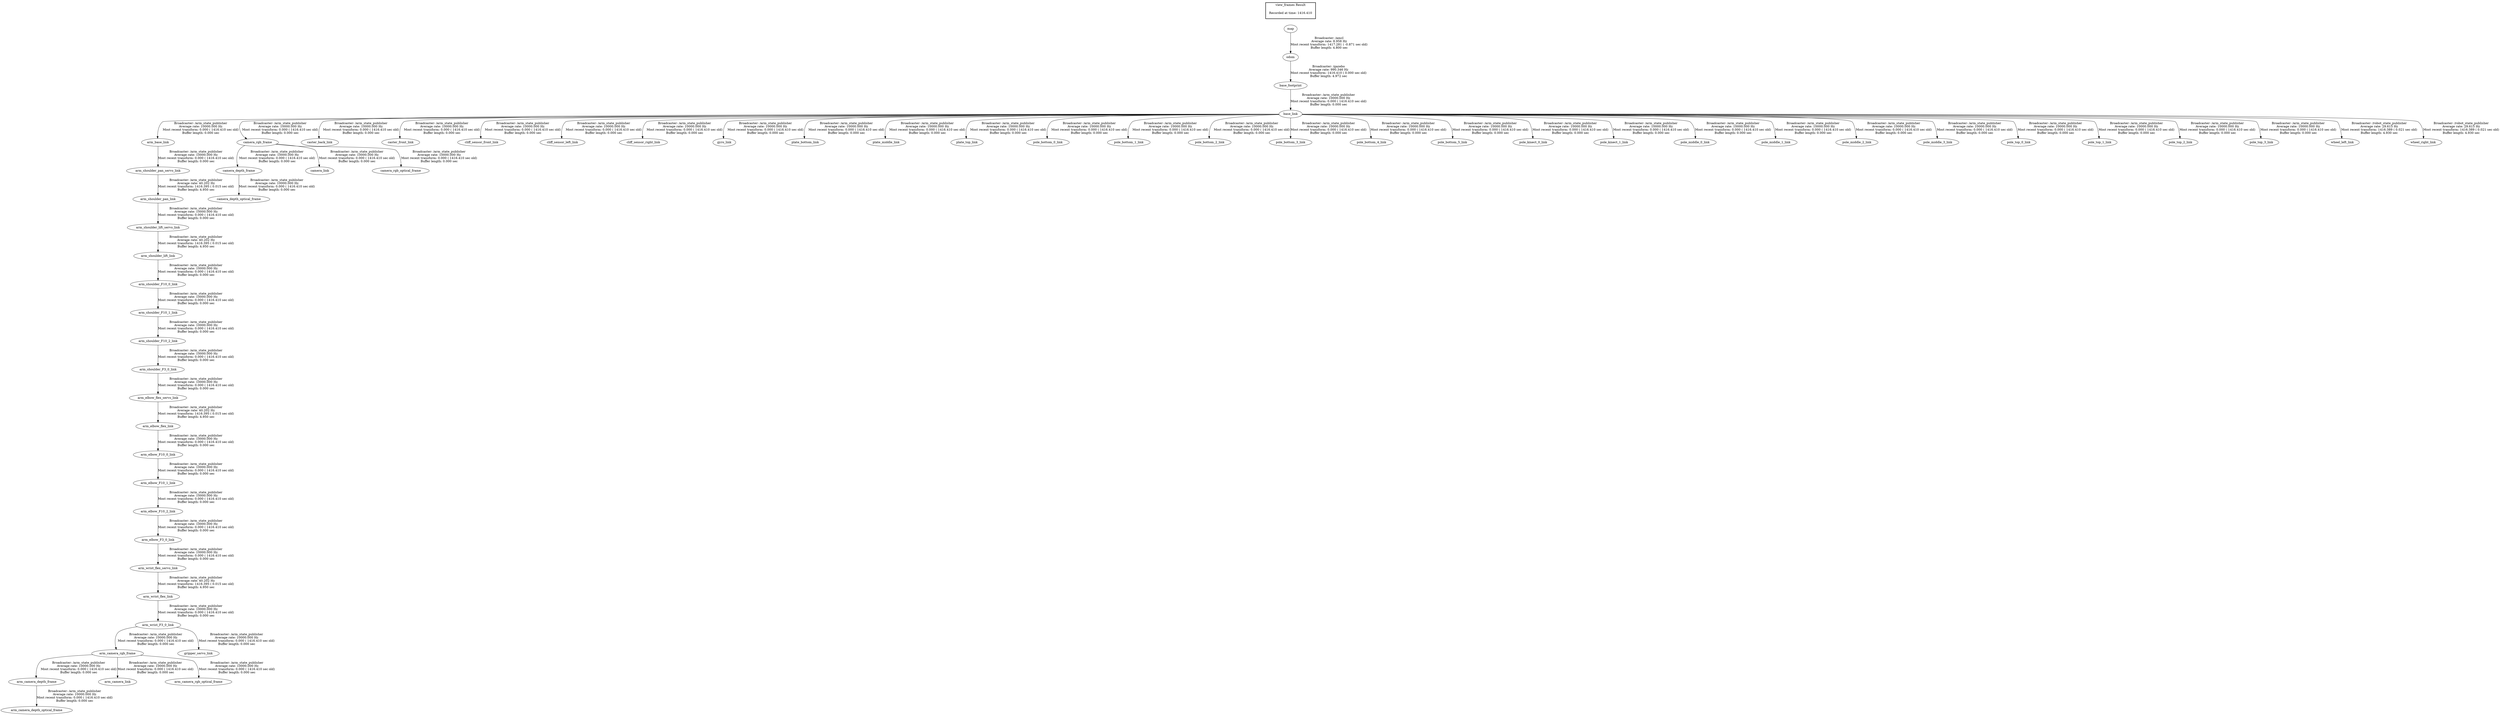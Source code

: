 digraph G {
"base_link" -> "arm_base_link"[label="Broadcaster: /arm_state_publisher\nAverage rate: 10000.000 Hz\nMost recent transform: 0.000 ( 1416.410 sec old)\nBuffer length: 0.000 sec\n"];
"base_footprint" -> "base_link"[label="Broadcaster: /arm_state_publisher\nAverage rate: 10000.000 Hz\nMost recent transform: 0.000 ( 1416.410 sec old)\nBuffer length: 0.000 sec\n"];
"arm_camera_rgb_frame" -> "arm_camera_depth_frame"[label="Broadcaster: /arm_state_publisher\nAverage rate: 10000.000 Hz\nMost recent transform: 0.000 ( 1416.410 sec old)\nBuffer length: 0.000 sec\n"];
"arm_wrist_F3_0_link" -> "arm_camera_rgb_frame"[label="Broadcaster: /arm_state_publisher\nAverage rate: 10000.000 Hz\nMost recent transform: 0.000 ( 1416.410 sec old)\nBuffer length: 0.000 sec\n"];
"arm_camera_depth_frame" -> "arm_camera_depth_optical_frame"[label="Broadcaster: /arm_state_publisher\nAverage rate: 10000.000 Hz\nMost recent transform: 0.000 ( 1416.410 sec old)\nBuffer length: 0.000 sec\n"];
"arm_camera_rgb_frame" -> "arm_camera_link"[label="Broadcaster: /arm_state_publisher\nAverage rate: 10000.000 Hz\nMost recent transform: 0.000 ( 1416.410 sec old)\nBuffer length: 0.000 sec\n"];
"arm_wrist_flex_link" -> "arm_wrist_F3_0_link"[label="Broadcaster: /arm_state_publisher\nAverage rate: 10000.000 Hz\nMost recent transform: 0.000 ( 1416.410 sec old)\nBuffer length: 0.000 sec\n"];
"arm_camera_rgb_frame" -> "arm_camera_rgb_optical_frame"[label="Broadcaster: /arm_state_publisher\nAverage rate: 10000.000 Hz\nMost recent transform: 0.000 ( 1416.410 sec old)\nBuffer length: 0.000 sec\n"];
"arm_elbow_flex_link" -> "arm_elbow_F10_0_link"[label="Broadcaster: /arm_state_publisher\nAverage rate: 10000.000 Hz\nMost recent transform: 0.000 ( 1416.410 sec old)\nBuffer length: 0.000 sec\n"];
"arm_elbow_flex_servo_link" -> "arm_elbow_flex_link"[label="Broadcaster: /arm_state_publisher\nAverage rate: 40.202 Hz\nMost recent transform: 1416.395 ( 0.015 sec old)\nBuffer length: 4.950 sec\n"];
"arm_elbow_F10_0_link" -> "arm_elbow_F10_1_link"[label="Broadcaster: /arm_state_publisher\nAverage rate: 10000.000 Hz\nMost recent transform: 0.000 ( 1416.410 sec old)\nBuffer length: 0.000 sec\n"];
"arm_elbow_F10_1_link" -> "arm_elbow_F10_2_link"[label="Broadcaster: /arm_state_publisher\nAverage rate: 10000.000 Hz\nMost recent transform: 0.000 ( 1416.410 sec old)\nBuffer length: 0.000 sec\n"];
"arm_elbow_F10_2_link" -> "arm_elbow_F3_0_link"[label="Broadcaster: /arm_state_publisher\nAverage rate: 10000.000 Hz\nMost recent transform: 0.000 ( 1416.410 sec old)\nBuffer length: 0.000 sec\n"];
"arm_shoulder_F3_0_link" -> "arm_elbow_flex_servo_link"[label="Broadcaster: /arm_state_publisher\nAverage rate: 10000.000 Hz\nMost recent transform: 0.000 ( 1416.410 sec old)\nBuffer length: 0.000 sec\n"];
"arm_shoulder_F10_2_link" -> "arm_shoulder_F3_0_link"[label="Broadcaster: /arm_state_publisher\nAverage rate: 10000.000 Hz\nMost recent transform: 0.000 ( 1416.410 sec old)\nBuffer length: 0.000 sec\n"];
"arm_shoulder_lift_link" -> "arm_shoulder_F10_0_link"[label="Broadcaster: /arm_state_publisher\nAverage rate: 10000.000 Hz\nMost recent transform: 0.000 ( 1416.410 sec old)\nBuffer length: 0.000 sec\n"];
"arm_shoulder_lift_servo_link" -> "arm_shoulder_lift_link"[label="Broadcaster: /arm_state_publisher\nAverage rate: 40.202 Hz\nMost recent transform: 1416.395 ( 0.015 sec old)\nBuffer length: 4.950 sec\n"];
"arm_shoulder_F10_0_link" -> "arm_shoulder_F10_1_link"[label="Broadcaster: /arm_state_publisher\nAverage rate: 10000.000 Hz\nMost recent transform: 0.000 ( 1416.410 sec old)\nBuffer length: 0.000 sec\n"];
"arm_shoulder_F10_1_link" -> "arm_shoulder_F10_2_link"[label="Broadcaster: /arm_state_publisher\nAverage rate: 10000.000 Hz\nMost recent transform: 0.000 ( 1416.410 sec old)\nBuffer length: 0.000 sec\n"];
"arm_shoulder_pan_link" -> "arm_shoulder_lift_servo_link"[label="Broadcaster: /arm_state_publisher\nAverage rate: 10000.000 Hz\nMost recent transform: 0.000 ( 1416.410 sec old)\nBuffer length: 0.000 sec\n"];
"arm_shoulder_pan_servo_link" -> "arm_shoulder_pan_link"[label="Broadcaster: /arm_state_publisher\nAverage rate: 40.202 Hz\nMost recent transform: 1416.395 ( 0.015 sec old)\nBuffer length: 4.950 sec\n"];
"arm_base_link" -> "arm_shoulder_pan_servo_link"[label="Broadcaster: /arm_state_publisher\nAverage rate: 10000.000 Hz\nMost recent transform: 0.000 ( 1416.410 sec old)\nBuffer length: 0.000 sec\n"];
"arm_wrist_flex_servo_link" -> "arm_wrist_flex_link"[label="Broadcaster: /arm_state_publisher\nAverage rate: 40.202 Hz\nMost recent transform: 1416.395 ( 0.015 sec old)\nBuffer length: 4.950 sec\n"];
"arm_elbow_F3_0_link" -> "arm_wrist_flex_servo_link"[label="Broadcaster: /arm_state_publisher\nAverage rate: 10000.000 Hz\nMost recent transform: 0.000 ( 1416.410 sec old)\nBuffer length: 0.000 sec\n"];
"odom" -> "base_footprint"[label="Broadcaster: /gazebo\nAverage rate: 990.346 Hz\nMost recent transform: 1416.410 ( 0.000 sec old)\nBuffer length: 4.972 sec\n"];
"camera_rgb_frame" -> "camera_depth_frame"[label="Broadcaster: /arm_state_publisher\nAverage rate: 10000.000 Hz\nMost recent transform: 0.000 ( 1416.410 sec old)\nBuffer length: 0.000 sec\n"];
"base_link" -> "camera_rgb_frame"[label="Broadcaster: /arm_state_publisher\nAverage rate: 10000.000 Hz\nMost recent transform: 0.000 ( 1416.410 sec old)\nBuffer length: 0.000 sec\n"];
"camera_depth_frame" -> "camera_depth_optical_frame"[label="Broadcaster: /arm_state_publisher\nAverage rate: 10000.000 Hz\nMost recent transform: 0.000 ( 1416.410 sec old)\nBuffer length: 0.000 sec\n"];
"camera_rgb_frame" -> "camera_link"[label="Broadcaster: /arm_state_publisher\nAverage rate: 10000.000 Hz\nMost recent transform: 0.000 ( 1416.410 sec old)\nBuffer length: 0.000 sec\n"];
"camera_rgb_frame" -> "camera_rgb_optical_frame"[label="Broadcaster: /arm_state_publisher\nAverage rate: 10000.000 Hz\nMost recent transform: 0.000 ( 1416.410 sec old)\nBuffer length: 0.000 sec\n"];
"base_link" -> "caster_back_link"[label="Broadcaster: /arm_state_publisher\nAverage rate: 10000.000 Hz\nMost recent transform: 0.000 ( 1416.410 sec old)\nBuffer length: 0.000 sec\n"];
"base_link" -> "caster_front_link"[label="Broadcaster: /arm_state_publisher\nAverage rate: 10000.000 Hz\nMost recent transform: 0.000 ( 1416.410 sec old)\nBuffer length: 0.000 sec\n"];
"base_link" -> "cliff_sensor_front_link"[label="Broadcaster: /arm_state_publisher\nAverage rate: 10000.000 Hz\nMost recent transform: 0.000 ( 1416.410 sec old)\nBuffer length: 0.000 sec\n"];
"base_link" -> "cliff_sensor_left_link"[label="Broadcaster: /arm_state_publisher\nAverage rate: 10000.000 Hz\nMost recent transform: 0.000 ( 1416.410 sec old)\nBuffer length: 0.000 sec\n"];
"base_link" -> "cliff_sensor_right_link"[label="Broadcaster: /arm_state_publisher\nAverage rate: 10000.000 Hz\nMost recent transform: 0.000 ( 1416.410 sec old)\nBuffer length: 0.000 sec\n"];
"arm_wrist_F3_0_link" -> "gripper_servo_link"[label="Broadcaster: /arm_state_publisher\nAverage rate: 10000.000 Hz\nMost recent transform: 0.000 ( 1416.410 sec old)\nBuffer length: 0.000 sec\n"];
"base_link" -> "gyro_link"[label="Broadcaster: /arm_state_publisher\nAverage rate: 10000.000 Hz\nMost recent transform: 0.000 ( 1416.410 sec old)\nBuffer length: 0.000 sec\n"];
"base_link" -> "plate_bottom_link"[label="Broadcaster: /arm_state_publisher\nAverage rate: 10000.000 Hz\nMost recent transform: 0.000 ( 1416.410 sec old)\nBuffer length: 0.000 sec\n"];
"base_link" -> "plate_middle_link"[label="Broadcaster: /arm_state_publisher\nAverage rate: 10000.000 Hz\nMost recent transform: 0.000 ( 1416.410 sec old)\nBuffer length: 0.000 sec\n"];
"base_link" -> "plate_top_link"[label="Broadcaster: /arm_state_publisher\nAverage rate: 10000.000 Hz\nMost recent transform: 0.000 ( 1416.410 sec old)\nBuffer length: 0.000 sec\n"];
"base_link" -> "pole_bottom_0_link"[label="Broadcaster: /arm_state_publisher\nAverage rate: 10000.000 Hz\nMost recent transform: 0.000 ( 1416.410 sec old)\nBuffer length: 0.000 sec\n"];
"base_link" -> "pole_bottom_1_link"[label="Broadcaster: /arm_state_publisher\nAverage rate: 10000.000 Hz\nMost recent transform: 0.000 ( 1416.410 sec old)\nBuffer length: 0.000 sec\n"];
"base_link" -> "pole_bottom_2_link"[label="Broadcaster: /arm_state_publisher\nAverage rate: 10000.000 Hz\nMost recent transform: 0.000 ( 1416.410 sec old)\nBuffer length: 0.000 sec\n"];
"base_link" -> "pole_bottom_3_link"[label="Broadcaster: /arm_state_publisher\nAverage rate: 10000.000 Hz\nMost recent transform: 0.000 ( 1416.410 sec old)\nBuffer length: 0.000 sec\n"];
"base_link" -> "pole_bottom_4_link"[label="Broadcaster: /arm_state_publisher\nAverage rate: 10000.000 Hz\nMost recent transform: 0.000 ( 1416.410 sec old)\nBuffer length: 0.000 sec\n"];
"base_link" -> "pole_bottom_5_link"[label="Broadcaster: /arm_state_publisher\nAverage rate: 10000.000 Hz\nMost recent transform: 0.000 ( 1416.410 sec old)\nBuffer length: 0.000 sec\n"];
"base_link" -> "pole_kinect_0_link"[label="Broadcaster: /arm_state_publisher\nAverage rate: 10000.000 Hz\nMost recent transform: 0.000 ( 1416.410 sec old)\nBuffer length: 0.000 sec\n"];
"base_link" -> "pole_kinect_1_link"[label="Broadcaster: /arm_state_publisher\nAverage rate: 10000.000 Hz\nMost recent transform: 0.000 ( 1416.410 sec old)\nBuffer length: 0.000 sec\n"];
"base_link" -> "pole_middle_0_link"[label="Broadcaster: /arm_state_publisher\nAverage rate: 10000.000 Hz\nMost recent transform: 0.000 ( 1416.410 sec old)\nBuffer length: 0.000 sec\n"];
"base_link" -> "pole_middle_1_link"[label="Broadcaster: /arm_state_publisher\nAverage rate: 10000.000 Hz\nMost recent transform: 0.000 ( 1416.410 sec old)\nBuffer length: 0.000 sec\n"];
"base_link" -> "pole_middle_2_link"[label="Broadcaster: /arm_state_publisher\nAverage rate: 10000.000 Hz\nMost recent transform: 0.000 ( 1416.410 sec old)\nBuffer length: 0.000 sec\n"];
"base_link" -> "pole_middle_3_link"[label="Broadcaster: /arm_state_publisher\nAverage rate: 10000.000 Hz\nMost recent transform: 0.000 ( 1416.410 sec old)\nBuffer length: 0.000 sec\n"];
"base_link" -> "pole_top_0_link"[label="Broadcaster: /arm_state_publisher\nAverage rate: 10000.000 Hz\nMost recent transform: 0.000 ( 1416.410 sec old)\nBuffer length: 0.000 sec\n"];
"base_link" -> "pole_top_1_link"[label="Broadcaster: /arm_state_publisher\nAverage rate: 10000.000 Hz\nMost recent transform: 0.000 ( 1416.410 sec old)\nBuffer length: 0.000 sec\n"];
"base_link" -> "pole_top_2_link"[label="Broadcaster: /arm_state_publisher\nAverage rate: 10000.000 Hz\nMost recent transform: 0.000 ( 1416.410 sec old)\nBuffer length: 0.000 sec\n"];
"base_link" -> "pole_top_3_link"[label="Broadcaster: /arm_state_publisher\nAverage rate: 10000.000 Hz\nMost recent transform: 0.000 ( 1416.410 sec old)\nBuffer length: 0.000 sec\n"];
"map" -> "odom"[label="Broadcaster: /amcl\nAverage rate: 8.958 Hz\nMost recent transform: 1417.281 ( -0.871 sec old)\nBuffer length: 4.800 sec\n"];
"base_link" -> "wheel_left_link"[label="Broadcaster: /robot_state_publisher\nAverage rate: 29.615 Hz\nMost recent transform: 1416.389 ( 0.021 sec old)\nBuffer length: 4.930 sec\n"];
"base_link" -> "wheel_right_link"[label="Broadcaster: /robot_state_publisher\nAverage rate: 29.615 Hz\nMost recent transform: 1416.389 ( 0.021 sec old)\nBuffer length: 4.930 sec\n"];
edge [style=invis];
 subgraph cluster_legend { style=bold; color=black; label ="view_frames Result";
"Recorded at time: 1416.410"[ shape=plaintext ] ;
 }->"map";
}
